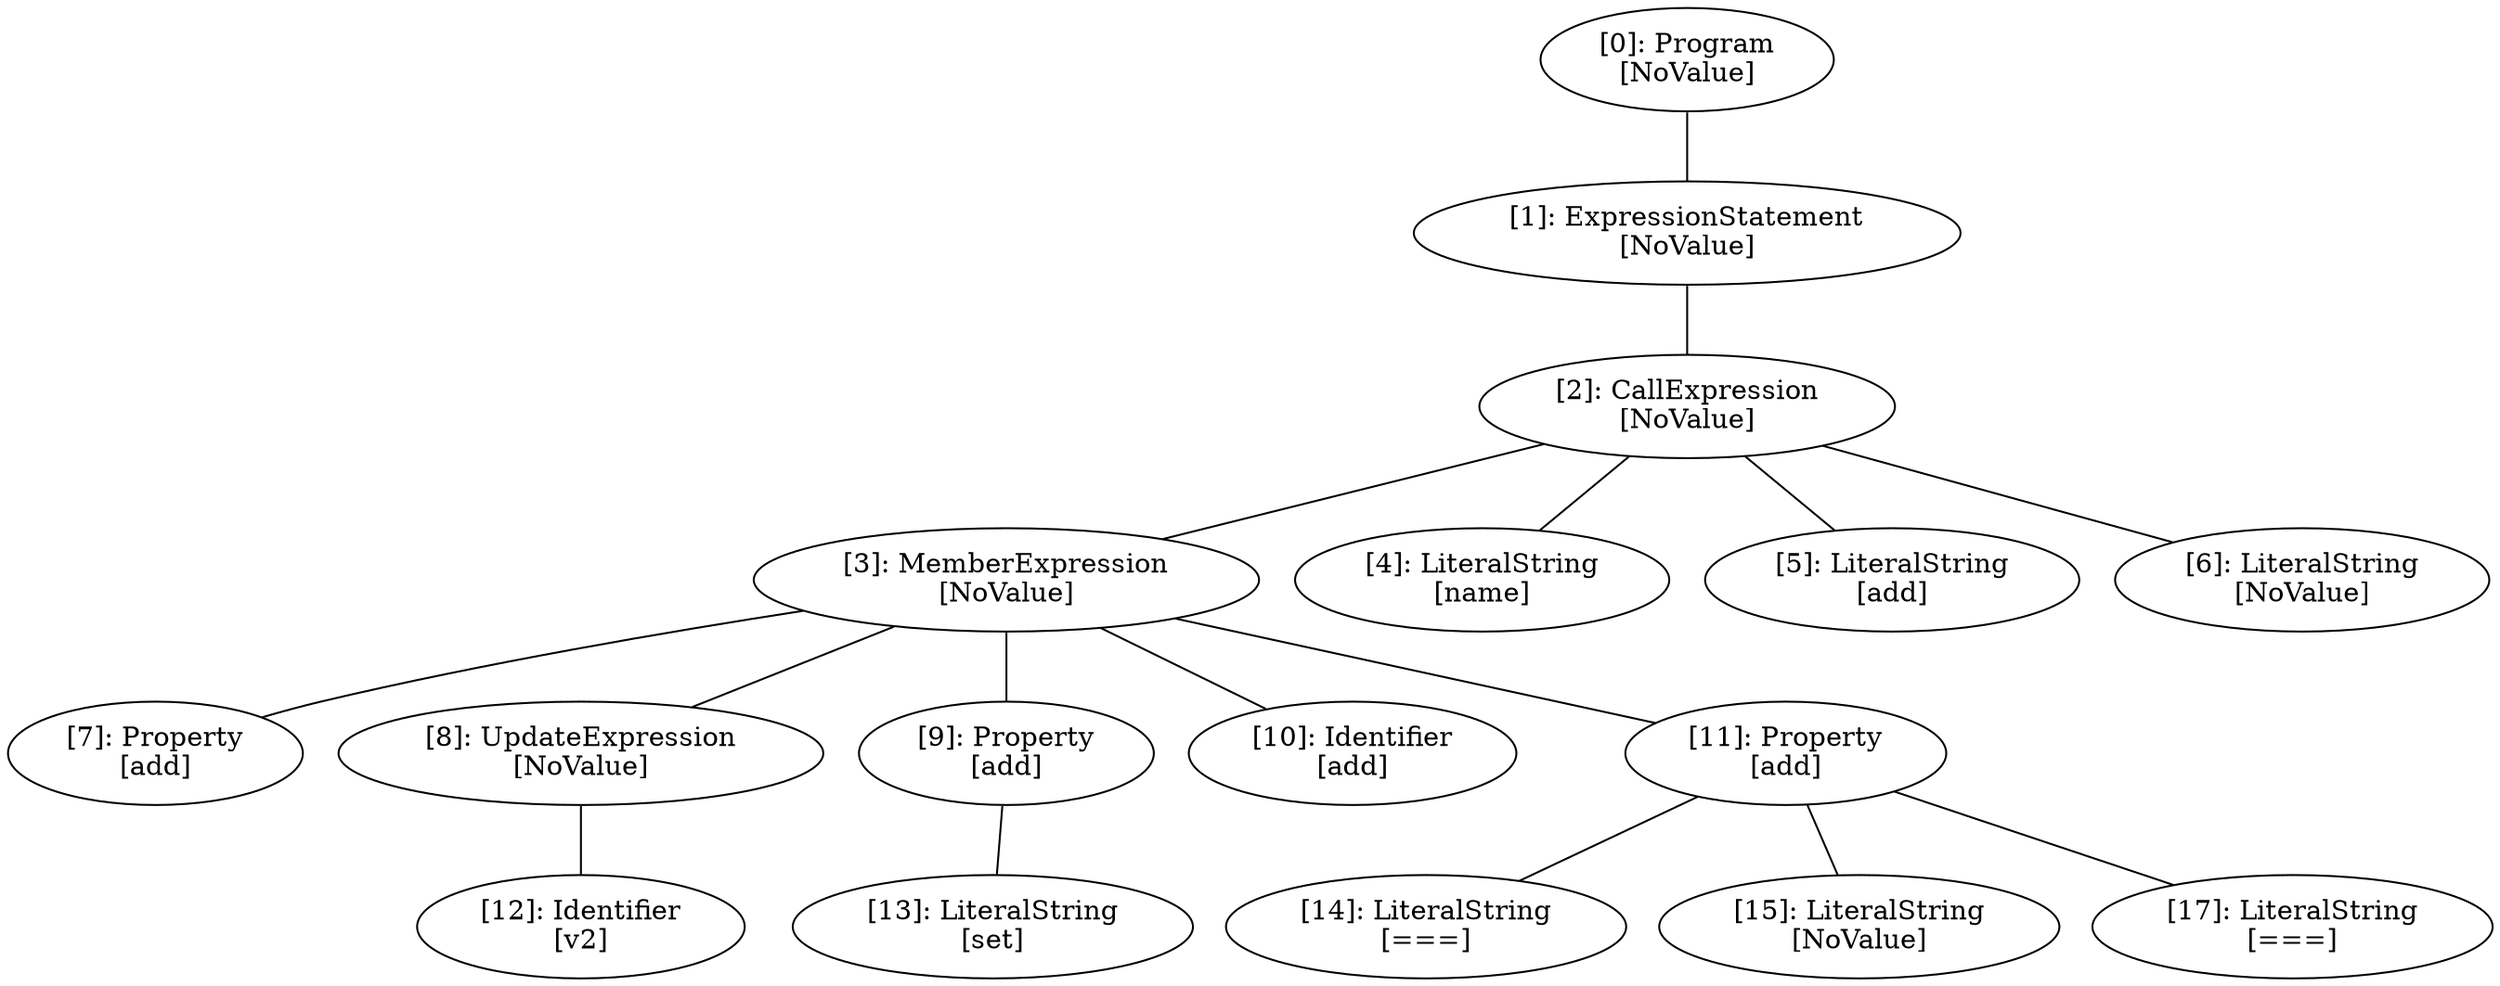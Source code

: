 // Result
graph {
	0 [label="[0]: Program
[NoValue]"]
	1 [label="[1]: ExpressionStatement
[NoValue]"]
	2 [label="[2]: CallExpression
[NoValue]"]
	3 [label="[3]: MemberExpression
[NoValue]"]
	4 [label="[4]: LiteralString
[name]"]
	5 [label="[5]: LiteralString
[add]"]
	6 [label="[6]: LiteralString
[NoValue]"]
	7 [label="[7]: Property
[add]"]
	8 [label="[8]: UpdateExpression
[NoValue]"]
	9 [label="[9]: Property
[add]"]
	10 [label="[10]: Identifier
[add]"]
	11 [label="[11]: Property
[add]"]
	12 [label="[12]: Identifier
[v2]"]
	13 [label="[13]: LiteralString
[set]"]
	14 [label="[14]: LiteralString
[===]"]
	15 [label="[15]: LiteralString
[NoValue]"]
	17 [label="[17]: LiteralString
[===]"]
	0 -- 1
	1 -- 2
	2 -- 3
	2 -- 4
	2 -- 5
	2 -- 6
	3 -- 7
	3 -- 8
	3 -- 9
	3 -- 10
	3 -- 11
	8 -- 12
	9 -- 13
	11 -- 14
	11 -- 15
	11 -- 17
}
